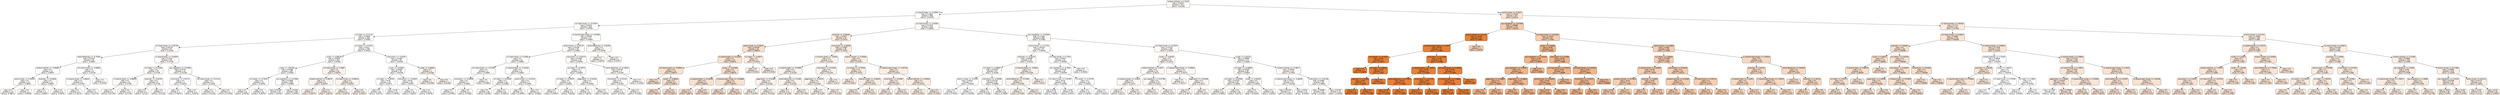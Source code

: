 digraph Tree {
node [shape=box, style="filled, rounded", color="black", fontname=helvetica] ;
edge [fontname=helvetica] ;
0 [label="context-switches <= 0.4139\nmae = 0.54307\nsamples = 1417\nvalue = -0.41248", fillcolor="#e5813908"] ;
1 [label="L1-dcache-loads <= -0.53992\nmae = 0.14851\nsamples = 990\nvalue = -0.53759", fillcolor="#e5813903"] ;
0 -> 1 [labeldistance=2.5, labelangle=45, headlabel="True"] ;
2 [label="LLC-load-misses <= -0.43297\nmae = 0.06423\nsamples = 645\nvalue = -0.55784", fillcolor="#e5813902"] ;
1 -> 2 ;
3 [label="LLC-loads <= -0.72141\nmae = 0.05936\nsamples = 593\nvalue = -0.55902", fillcolor="#e5813902"] ;
2 -> 3 ;
4 [label="LLC-load-misses <= -0.59759\nmae = 0.05219\nsamples = 67\nvalue = -0.41248", fillcolor="#e5813908"] ;
3 -> 4 ;
5 [label="cache-references <= -0.75304\nmae = 0.01233\nsamples = 28\nvalue = -0.48007", fillcolor="#e5813905"] ;
4 -> 5 ;
6 [label="context-switches <= -0.85086\nmae = 0.0\nsamples = 22\nvalue = -0.48007", fillcolor="#e5813905"] ;
5 -> 6 ;
7 [label="cache-misses <= -0.59263\nmae = 0.0\nsamples = 11\nvalue = -0.48007", fillcolor="#e5813905"] ;
6 -> 7 ;
8 [label="mae = 0.0\nsamples = 10\nvalue = -0.48007", fillcolor="#e5813905"] ;
7 -> 8 ;
9 [label="mae = 0.0\nsamples = 1\nvalue = -0.48008", fillcolor="#e5813905"] ;
7 -> 9 ;
10 [label="branches <= -0.91856\nmae = 0.0\nsamples = 11\nvalue = -0.48007", fillcolor="#e5813905"] ;
6 -> 10 ;
11 [label="mae = 0.0\nsamples = 2\nvalue = -0.48007", fillcolor="#e5813905"] ;
10 -> 11 ;
12 [label="mae = 0.0\nsamples = 9\nvalue = -0.48007", fillcolor="#e5813905"] ;
10 -> 12 ;
13 [label="LLC-store-misses <= -0.50863\nmae = 0.0\nsamples = 6\nvalue = -0.53759", fillcolor="#e5813903"] ;
5 -> 13 ;
14 [label="L1-dcache-stores <= -0.86616\nmae = 0.0\nsamples = 5\nvalue = -0.53759", fillcolor="#e5813903"] ;
13 -> 14 ;
15 [label="mae = 0.0\nsamples = 3\nvalue = -0.53759", fillcolor="#e5813903"] ;
14 -> 15 ;
16 [label="mae = 0.0\nsamples = 2\nvalue = -0.53759", fillcolor="#e5813903"] ;
14 -> 16 ;
17 [label="mae = 0.0\nsamples = 1\nvalue = -0.53759", fillcolor="#e5813903"] ;
13 -> 17 ;
18 [label="L1-dcache-loads <= -0.85004\nmae = 0.0224\nsamples = 39\nvalue = -0.37748", fillcolor="#e5813909"] ;
4 -> 18 ;
19 [label="LLC-loads <= -0.72265\nmae = 0.0\nsamples = 25\nvalue = -0.37748", fillcolor="#e5813909"] ;
18 -> 19 ;
20 [label="L1-dcache-stores <= -0.86626\nmae = 0.0\nsamples = 16\nvalue = -0.37748", fillcolor="#e5813909"] ;
19 -> 20 ;
21 [label="mae = 0.0\nsamples = 4\nvalue = -0.37748", fillcolor="#e5813909"] ;
20 -> 21 ;
22 [label="mae = 0.0\nsamples = 12\nvalue = -0.37748", fillcolor="#e5813909"] ;
20 -> 22 ;
23 [label="branches <= -0.92153\nmae = 0.0\nsamples = 9\nvalue = -0.37748", fillcolor="#e5813909"] ;
19 -> 23 ;
24 [label="mae = 0.0\nsamples = 2\nvalue = -0.37747", fillcolor="#e5813909"] ;
23 -> 24 ;
25 [label="mae = 0.0\nsamples = 7\nvalue = -0.37748", fillcolor="#e5813909"] ;
23 -> 25 ;
26 [label="cpu-migrations <= -0.57805\nmae = 0.02741\nsamples = 14\nvalue = -0.41248", fillcolor="#e5813908"] ;
18 -> 26 ;
27 [label="minor-faults <= -0.52711\nmae = 0.0\nsamples = 2\nvalue = -0.60432", fillcolor="#e5813900"] ;
26 -> 27 ;
28 [label="mae = 0.0\nsamples = 1\nvalue = -0.60432", fillcolor="#e5813900"] ;
27 -> 28 ;
29 [label="mae = 0.0\nsamples = 1\nvalue = -0.60432", fillcolor="#e5813900"] ;
27 -> 29 ;
30 [label="LLC-store-misses <= -0.51124\nmae = 0.0\nsamples = 12\nvalue = -0.41248", fillcolor="#e5813908"] ;
26 -> 30 ;
31 [label="mae = 0.0\nsamples = 9\nvalue = -0.41248", fillcolor="#e5813908"] ;
30 -> 31 ;
32 [label="mae = 0.0\nsamples = 3\nvalue = -0.41248", fillcolor="#e5813908"] ;
30 -> 32 ;
33 [label="LLC-stores <= -0.37071\nmae = 0.0511\nsamples = 526\nvalue = -0.56103", fillcolor="#e5813902"] ;
3 -> 33 ;
34 [label="cycles <= -0.68136\nmae = 0.05026\nsamples = 431\nvalue = -0.55902", fillcolor="#e5813902"] ;
33 -> 34 ;
35 [label="cycles <= -0.87202\nmae = 0.02086\nsamples = 405\nvalue = -0.55902", fillcolor="#e5813902"] ;
34 -> 35 ;
36 [label="LLC-stores <= -0.75031\nmae = 0.0\nsamples = 21\nvalue = -0.48764", fillcolor="#e5813905"] ;
35 -> 36 ;
37 [label="mae = 0.0\nsamples = 9\nvalue = -0.48764", fillcolor="#e5813905"] ;
36 -> 37 ;
38 [label="mae = 0.0\nsamples = 12\nvalue = -0.48764", fillcolor="#e5813905"] ;
36 -> 38 ;
39 [label="cpu-migrations <= -0.57608\nmae = 0.01806\nsamples = 384\nvalue = -0.55989", fillcolor="#e5813902"] ;
35 -> 39 ;
40 [label="mae = 0.02109\nsamples = 44\nvalue = -0.60432", fillcolor="#e5813900"] ;
39 -> 40 ;
41 [label="mae = 0.01345\nsamples = 340\nvalue = -0.55902", fillcolor="#e5813902"] ;
39 -> 41 ;
42 [label="LLC-load-misses <= -0.4807\nmae = 0.0\nsamples = 26\nvalue = -0.05079", fillcolor="#e5813917"] ;
34 -> 42 ;
43 [label="context-switches <= -0.58472\nmae = 0.0\nsamples = 6\nvalue = -0.05079", fillcolor="#e5813917"] ;
42 -> 43 ;
44 [label="mae = 0.0\nsamples = 1\nvalue = -0.05078", fillcolor="#e5813917"] ;
43 -> 44 ;
45 [label="mae = 0.0\nsamples = 5\nvalue = -0.05079", fillcolor="#e5813917"] ;
43 -> 45 ;
46 [label="LLC-load-misses <= -0.48019\nmae = 0.0\nsamples = 20\nvalue = -0.05078", fillcolor="#e5813917"] ;
42 -> 46 ;
47 [label="mae = 0.0\nsamples = 6\nvalue = -0.05078", fillcolor="#e5813917"] ;
46 -> 47 ;
48 [label="mae = 0.0\nsamples = 14\nvalue = -0.05079", fillcolor="#e5813917"] ;
46 -> 48 ;
49 [label="instructions <= -0.53267\nmae = 0.01282\nsamples = 95\nvalue = -0.60436", fillcolor="#e5813900"] ;
33 -> 49 ;
50 [label="cycles <= -0.55487\nmae = 0.00035\nsamples = 93\nvalue = -0.60436", fillcolor="#e5813900"] ;
49 -> 50 ;
51 [label="LLC-loads <= -0.49353\nmae = 3e-05\nsamples = 45\nvalue = -0.60372", fillcolor="#e5813900"] ;
50 -> 51 ;
52 [label="mae = 0.0\nsamples = 24\nvalue = -0.60372", fillcolor="#e5813900"] ;
51 -> 52 ;
53 [label="mae = 1e-05\nsamples = 21\nvalue = -0.60364", fillcolor="#e5813900"] ;
51 -> 53 ;
54 [label="instructions <= -0.54903\nmae = 4e-05\nsamples = 48\nvalue = -0.60437", fillcolor="#e5813900"] ;
50 -> 54 ;
55 [label="mae = 0.0\nsamples = 26\nvalue = -0.60436", fillcolor="#e5813900"] ;
54 -> 55 ;
56 [label="mae = 0.0\nsamples = 22\nvalue = -0.60445", fillcolor="#e5813900"] ;
54 -> 56 ;
57 [label="cycles <= -0.56001\nmae = 0.0\nsamples = 2\nvalue = -0.01169", fillcolor="#e5813919"] ;
49 -> 57 ;
58 [label="mae = 0.0\nsamples = 1\nvalue = -0.01169", fillcolor="#e5813919"] ;
57 -> 58 ;
59 [label="mae = 0.0\nsamples = 1\nvalue = -0.01169", fillcolor="#e5813919"] ;
57 -> 59 ;
60 [label="L1-dcache-load-misses <= -0.51064\nmae = 0.01944\nsamples = 52\nvalue = -0.43903", fillcolor="#e5813907"] ;
2 -> 60 ;
61 [label="cache-misses <= -0.42115\nmae = 0.01336\nsamples = 50\nvalue = -0.43903", fillcolor="#e5813907"] ;
60 -> 61 ;
62 [label="LLC-load-misses <= -0.4258\nmae = 0.0\nsamples = 24\nvalue = -0.43902", fillcolor="#e5813907"] ;
61 -> 62 ;
63 [label="LLC-store-misses <= -0.41382\nmae = 0.0\nsamples = 3\nvalue = -0.43902", fillcolor="#e5813907"] ;
62 -> 63 ;
64 [label="instructions <= -0.54548\nmae = 0.0\nsamples = 2\nvalue = -0.43902", fillcolor="#e5813907"] ;
63 -> 64 ;
65 [label="mae = 0.0\nsamples = 1\nvalue = -0.43902", fillcolor="#e5813907"] ;
64 -> 65 ;
66 [label="mae = 0.0\nsamples = 1\nvalue = -0.43902", fillcolor="#e5813907"] ;
64 -> 66 ;
67 [label="mae = 0.0\nsamples = 1\nvalue = -0.43902", fillcolor="#e5813907"] ;
63 -> 67 ;
68 [label="L1-dcache-loads <= -0.54158\nmae = 0.0\nsamples = 21\nvalue = -0.43903", fillcolor="#e5813907"] ;
62 -> 68 ;
69 [label="LLC-loads <= -0.51049\nmae = 0.0\nsamples = 18\nvalue = -0.43903", fillcolor="#e5813907"] ;
68 -> 69 ;
70 [label="mae = 0.0\nsamples = 10\nvalue = -0.43902", fillcolor="#e5813907"] ;
69 -> 70 ;
71 [label="mae = 0.0\nsamples = 8\nvalue = -0.43903", fillcolor="#e5813907"] ;
69 -> 71 ;
72 [label="cache-misses <= -0.42415\nmae = 0.0\nsamples = 3\nvalue = -0.43902", fillcolor="#e5813907"] ;
68 -> 72 ;
73 [label="mae = 0.0\nsamples = 1\nvalue = -0.43902", fillcolor="#e5813907"] ;
72 -> 73 ;
74 [label="mae = 0.0\nsamples = 2\nvalue = -0.43902", fillcolor="#e5813907"] ;
72 -> 74 ;
75 [label="instructions <= -0.54172\nmae = 0.01092\nsamples = 26\nvalue = -0.46303", fillcolor="#e5813906"] ;
61 -> 75 ;
76 [label="LLC-loads <= -0.44974\nmae = 0.0\nsamples = 21\nvalue = -0.46303", fillcolor="#e5813906"] ;
75 -> 76 ;
77 [label="LLC-loads <= -0.45925\nmae = 0.0\nsamples = 14\nvalue = -0.46303", fillcolor="#e5813906"] ;
76 -> 77 ;
78 [label="mae = 0.0\nsamples = 5\nvalue = -0.46303", fillcolor="#e5813906"] ;
77 -> 78 ;
79 [label="mae = 0.0\nsamples = 9\nvalue = -0.46303", fillcolor="#e5813906"] ;
77 -> 79 ;
80 [label="page-faults <= -0.54106\nmae = 0.0\nsamples = 7\nvalue = -0.46303", fillcolor="#e5813906"] ;
76 -> 80 ;
81 [label="mae = 0.0\nsamples = 4\nvalue = -0.46303", fillcolor="#e5813906"] ;
80 -> 81 ;
82 [label="mae = 0.0\nsamples = 3\nvalue = -0.46303", fillcolor="#e5813906"] ;
80 -> 82 ;
83 [label="cache-references <= -0.24625\nmae = 0.00756\nsamples = 5\nvalue = -0.41382", fillcolor="#e5813908"] ;
75 -> 83 ;
84 [label="minor-faults <= -0.52234\nmae = 0.0\nsamples = 4\nvalue = -0.41382", fillcolor="#e5813908"] ;
83 -> 84 ;
85 [label="mae = 0.0\nsamples = 3\nvalue = -0.41382", fillcolor="#e5813908"] ;
84 -> 85 ;
86 [label="mae = 0.0\nsamples = 1\nvalue = -0.41383", fillcolor="#e5813908"] ;
84 -> 86 ;
87 [label="mae = 0.0\nsamples = 1\nvalue = -0.37602", fillcolor="#e5813909"] ;
83 -> 87 ;
88 [label="cache-references <= -0.36795\nmae = 0.0\nsamples = 2\nvalue = -0.26756", fillcolor="#e581390e"] ;
60 -> 88 ;
89 [label="mae = 0.0\nsamples = 1\nvalue = -0.26756", fillcolor="#e581390e"] ;
88 -> 89 ;
90 [label="mae = 0.0\nsamples = 1\nvalue = -0.26757", fillcolor="#e581390e"] ;
88 -> 90 ;
91 [label="LLC-load-misses <= -0.45561\nmae = 0.22276\nsamples = 345\nvalue = -0.36005", fillcolor="#e581390a"] ;
1 -> 91 ;
92 [label="branches <= -0.49445\nmae = 0.29471\nsamples = 59\nvalue = 0.25314", fillcolor="#e5813924"] ;
91 -> 92 ;
93 [label="cache-misses <= -0.48217\nmae = 0.05336\nsamples = 23\nvalue = 0.86674", fillcolor="#e581393d"] ;
92 -> 93 ;
94 [label="L1-dcache-loads <= -0.22642\nmae = 0.0\nsamples = 21\nvalue = 0.86674", fillcolor="#e581393d"] ;
93 -> 94 ;
95 [label="LLC-store-misses <= -0.49603\nmae = 0.0\nsamples = 10\nvalue = 0.86673", fillcolor="#e581393d"] ;
94 -> 95 ;
96 [label="mae = 0.0\nsamples = 1\nvalue = 0.86674", fillcolor="#e581393d"] ;
95 -> 96 ;
97 [label="cycles <= -0.48033\nmae = 0.0\nsamples = 9\nvalue = 0.86673", fillcolor="#e581393d"] ;
95 -> 97 ;
98 [label="mae = 0.0\nsamples = 1\nvalue = 0.86674", fillcolor="#e581393d"] ;
97 -> 98 ;
99 [label="mae = 0.0\nsamples = 8\nvalue = 0.86673", fillcolor="#e581393d"] ;
97 -> 99 ;
100 [label="cycles <= -0.47949\nmae = 0.0\nsamples = 11\nvalue = 0.86674", fillcolor="#e581393d"] ;
94 -> 100 ;
101 [label="L1-dcache-loads <= -0.22639\nmae = 0.0\nsamples = 5\nvalue = 0.86674", fillcolor="#e581393d"] ;
100 -> 101 ;
102 [label="mae = 0.0\nsamples = 2\nvalue = 0.86674", fillcolor="#e581393d"] ;
101 -> 102 ;
103 [label="mae = 0.0\nsamples = 3\nvalue = 0.86673", fillcolor="#e581393d"] ;
101 -> 103 ;
104 [label="L1-dcache-load-misses <= -0.40668\nmae = 0.0\nsamples = 6\nvalue = 0.86674", fillcolor="#e581393d"] ;
100 -> 104 ;
105 [label="mae = 0.0\nsamples = 3\nvalue = 0.86674", fillcolor="#e581393d"] ;
104 -> 105 ;
106 [label="mae = 0.0\nsamples = 3\nvalue = 0.86674", fillcolor="#e581393d"] ;
104 -> 106 ;
107 [label="LLC-loads <= -0.55871\nmae = 0.0\nsamples = 2\nvalue = 0.25314", fillcolor="#e5813924"] ;
93 -> 107 ;
108 [label="mae = 0.0\nsamples = 1\nvalue = 0.25314", fillcolor="#e5813924"] ;
107 -> 108 ;
109 [label="mae = 0.0\nsamples = 1\nvalue = 0.25314", fillcolor="#e5813924"] ;
107 -> 109 ;
110 [label="instructions <= -0.38592\nmae = 0.12506\nsamples = 36\nvalue = 0.25314", fillcolor="#e5813924"] ;
92 -> 110 ;
111 [label="L1-dcache-stores <= -0.5625\nmae = 0.0\nsamples = 17\nvalue = -0.01169", fillcolor="#e5813919"] ;
110 -> 111 ;
112 [label="L1-dcache-loads <= -0.53986\nmae = 0.0\nsamples = 14\nvalue = -0.01169", fillcolor="#e5813919"] ;
111 -> 112 ;
113 [label="page-faults <= -0.41485\nmae = 0.0\nsamples = 2\nvalue = -0.01169", fillcolor="#e5813919"] ;
112 -> 113 ;
114 [label="mae = 0.0\nsamples = 1\nvalue = -0.01169", fillcolor="#e5813919"] ;
113 -> 114 ;
115 [label="mae = 0.0\nsamples = 1\nvalue = -0.01169", fillcolor="#e5813919"] ;
113 -> 115 ;
116 [label="cache-references <= -0.4186\nmae = 0.0\nsamples = 12\nvalue = -0.01169", fillcolor="#e5813919"] ;
112 -> 116 ;
117 [label="mae = 0.0\nsamples = 11\nvalue = -0.01169", fillcolor="#e5813919"] ;
116 -> 117 ;
118 [label="mae = 0.0\nsamples = 1\nvalue = -0.01169", fillcolor="#e5813919"] ;
116 -> 118 ;
119 [label="instructions <= -0.53205\nmae = 0.0\nsamples = 3\nvalue = -0.01169", fillcolor="#e5813919"] ;
111 -> 119 ;
120 [label="page-faults <= -0.42474\nmae = 0.0\nsamples = 2\nvalue = -0.01169", fillcolor="#e5813919"] ;
119 -> 120 ;
121 [label="mae = 0.0\nsamples = 1\nvalue = -0.01169", fillcolor="#e5813919"] ;
120 -> 121 ;
122 [label="mae = 0.0\nsamples = 1\nvalue = -0.01169", fillcolor="#e5813919"] ;
120 -> 122 ;
123 [label="mae = 0.0\nsamples = 1\nvalue = -0.0117", fillcolor="#e5813919"] ;
119 -> 123 ;
124 [label="branch-misses <= -0.55841\nmae = 0.0\nsamples = 19\nvalue = 0.25314", fillcolor="#e5813924"] ;
110 -> 124 ;
125 [label="LLC-stores <= -0.79236\nmae = 0.0\nsamples = 10\nvalue = 0.25314", fillcolor="#e5813924"] ;
124 -> 125 ;
126 [label="mae = 0.0\nsamples = 2\nvalue = 0.25314", fillcolor="#e5813924"] ;
125 -> 126 ;
127 [label="branch-misses <= -0.56025\nmae = 0.0\nsamples = 8\nvalue = 0.25314", fillcolor="#e5813924"] ;
125 -> 127 ;
128 [label="mae = 0.0\nsamples = 2\nvalue = 0.25314", fillcolor="#e5813924"] ;
127 -> 128 ;
129 [label="mae = 0.0\nsamples = 6\nvalue = 0.25314", fillcolor="#e5813924"] ;
127 -> 129 ;
130 [label="L1-dcache-load-misses <= -0.40718\nmae = 0.0\nsamples = 9\nvalue = 0.25314", fillcolor="#e5813924"] ;
124 -> 130 ;
131 [label="minor-faults <= -0.53967\nmae = 0.0\nsamples = 6\nvalue = 0.25314", fillcolor="#e5813924"] ;
130 -> 131 ;
132 [label="mae = 0.0\nsamples = 1\nvalue = 0.25314", fillcolor="#e5813924"] ;
131 -> 132 ;
133 [label="mae = 0.0\nsamples = 5\nvalue = 0.25314", fillcolor="#e5813924"] ;
131 -> 133 ;
134 [label="context-switches <= -0.49918\nmae = 0.0\nsamples = 3\nvalue = 0.25314", fillcolor="#e5813924"] ;
130 -> 134 ;
135 [label="mae = 0.0\nsamples = 1\nvalue = 0.25314", fillcolor="#e5813924"] ;
134 -> 135 ;
136 [label="mae = 0.0\nsamples = 2\nvalue = 0.25314", fillcolor="#e5813924"] ;
134 -> 136 ;
137 [label="cpu-migrations <= -0.49303\nmae = 0.11245\nsamples = 286\nvalue = -0.37602", fillcolor="#e5813909"] ;
91 -> 137 ;
138 [label="cache-misses <= -0.11754\nmae = 0.06576\nsamples = 87\nvalue = -0.60038", fillcolor="#e5813900"] ;
137 -> 138 ;
139 [label="branches <= -0.26123\nmae = 0.09256\nsamples = 26\nvalue = -0.40144", fillcolor="#e5813908"] ;
138 -> 139 ;
140 [label="LLC-loads <= -0.38867\nmae = 0.05218\nsamples = 23\nvalue = -0.41382", fillcolor="#e5813908"] ;
139 -> 140 ;
141 [label="branch-misses <= -0.1528\nmae = 0.00017\nsamples = 5\nvalue = -0.60446", fillcolor="#e5813900"] ;
140 -> 141 ;
142 [label="mae = 0.0\nsamples = 4\nvalue = -0.60446", fillcolor="#e5813900"] ;
141 -> 142 ;
143 [label="mae = 0.0\nsamples = 1\nvalue = -0.60364", fillcolor="#e5813900"] ;
141 -> 143 ;
144 [label="instructions <= -0.38389\nmae = 0.01101\nsamples = 18\nvalue = -0.38906", fillcolor="#e5813909"] ;
140 -> 144 ;
145 [label="mae = 0.0\nsamples = 8\nvalue = -0.41382", fillcolor="#e5813908"] ;
144 -> 145 ;
146 [label="mae = 0.0\nsamples = 10\nvalue = -0.38906", fillcolor="#e5813909"] ;
144 -> 146 ;
147 [label="L1-dcache-stores <= -0.5626\nmae = 0.0\nsamples = 3\nvalue = -0.01169", fillcolor="#e5813919"] ;
139 -> 147 ;
148 [label="cache-references <= -0.41565\nmae = 0.0\nsamples = 2\nvalue = -0.01169", fillcolor="#e5813919"] ;
147 -> 148 ;
149 [label="mae = 0.0\nsamples = 1\nvalue = -0.01169", fillcolor="#e5813919"] ;
148 -> 149 ;
150 [label="mae = 0.0\nsamples = 1\nvalue = -0.01169", fillcolor="#e5813919"] ;
148 -> 150 ;
151 [label="mae = 0.0\nsamples = 1\nvalue = -0.0117", fillcolor="#e5813919"] ;
147 -> 151 ;
152 [label="LLC-load-misses <= 0.2354\nmae = 0.0054\nsamples = 61\nvalue = -0.60048", fillcolor="#e5813900"] ;
138 -> 152 ;
153 [label="cpu-migrations <= -0.5563\nmae = 0.00138\nsamples = 60\nvalue = -0.60048", fillcolor="#e5813900"] ;
152 -> 153 ;
154 [label="LLC-store-misses <= -0.01587\nmae = 5e-05\nsamples = 40\nvalue = -0.60038", fillcolor="#e5813900"] ;
153 -> 154 ;
155 [label="mae = 5e-05\nsamples = 10\nvalue = -0.60052", fillcolor="#e5813900"] ;
154 -> 155 ;
156 [label="mae = 2e-05\nsamples = 30\nvalue = -0.60037", fillcolor="#e5813900"] ;
154 -> 156 ;
157 [label="LLC-stores <= -0.16756\nmae = 0.0\nsamples = 20\nvalue = -0.60445", fillcolor="#e5813900"] ;
153 -> 157 ;
158 [label="mae = 0.0\nsamples = 15\nvalue = -0.60445", fillcolor="#e5813900"] ;
157 -> 158 ;
159 [label="mae = 0.0\nsamples = 5\nvalue = -0.60445", fillcolor="#e5813900"] ;
157 -> 159 ;
160 [label="mae = 0.0\nsamples = 1\nvalue = -0.35426", fillcolor="#e581390a"] ;
152 -> 160 ;
161 [label="LLC-load-misses <= -0.43107\nmae = 0.07379\nsamples = 199\nvalue = -0.35426", fillcolor="#e581390a"] ;
137 -> 161 ;
162 [label="cycles <= -0.45262\nmae = 0.0\nsamples = 22\nvalue = -0.16172", fillcolor="#e5813912"] ;
161 -> 162 ;
163 [label="context-switches <= -0.4537\nmae = 0.0\nsamples = 19\nvalue = -0.16172", fillcolor="#e5813912"] ;
162 -> 163 ;
164 [label="L1-dcache-stores <= -0.1824\nmae = 0.0\nsamples = 4\nvalue = -0.16171", fillcolor="#e5813912"] ;
163 -> 164 ;
165 [label="mae = 0.0\nsamples = 1\nvalue = -0.16172", fillcolor="#e5813912"] ;
164 -> 165 ;
166 [label="mae = 0.0\nsamples = 3\nvalue = -0.16171", fillcolor="#e5813912"] ;
164 -> 166 ;
167 [label="cpu-migrations <= -0.07782\nmae = 0.0\nsamples = 15\nvalue = -0.16172", fillcolor="#e5813912"] ;
163 -> 167 ;
168 [label="mae = 0.0\nsamples = 4\nvalue = -0.16172", fillcolor="#e5813912"] ;
167 -> 168 ;
169 [label="mae = 0.0\nsamples = 11\nvalue = -0.16172", fillcolor="#e5813912"] ;
167 -> 169 ;
170 [label="L1-dcache-load-misses <= -0.40854\nmae = 0.0\nsamples = 3\nvalue = -0.16171", fillcolor="#e5813912"] ;
162 -> 170 ;
171 [label="mae = 0.0\nsamples = 1\nvalue = -0.16171", fillcolor="#e5813912"] ;
170 -> 171 ;
172 [label="page-faults <= -0.51508\nmae = 0.0\nsamples = 2\nvalue = -0.16171", fillcolor="#e5813912"] ;
170 -> 172 ;
173 [label="mae = 0.0\nsamples = 1\nvalue = -0.16171", fillcolor="#e5813912"] ;
172 -> 173 ;
174 [label="mae = 0.0\nsamples = 1\nvalue = -0.16171", fillcolor="#e5813912"] ;
172 -> 174 ;
175 [label="cycles <= -0.43131\nmae = 0.05894\nsamples = 177\nvalue = -0.36005", fillcolor="#e581390a"] ;
161 -> 175 ;
176 [label="LLC-loads <= -0.30863\nmae = 0.02535\nsamples = 65\nvalue = -0.29602", fillcolor="#e581390d"] ;
175 -> 176 ;
177 [label="LLC-loads <= -0.42558\nmae = 0.01324\nsamples = 43\nvalue = -0.29602", fillcolor="#e581390d"] ;
176 -> 177 ;
178 [label="mae = 0.0\nsamples = 23\nvalue = -0.29602", fillcolor="#e581390d"] ;
177 -> 178 ;
179 [label="mae = 0.0\nsamples = 20\nvalue = -0.26757", fillcolor="#e581390e"] ;
177 -> 179 ;
180 [label="cycles <= -0.45574\nmae = 0.0\nsamples = 22\nvalue = -0.34504", fillcolor="#e581390b"] ;
176 -> 180 ;
181 [label="mae = 0.0\nsamples = 3\nvalue = -0.34504", fillcolor="#e581390b"] ;
180 -> 181 ;
182 [label="mae = 0.0\nsamples = 19\nvalue = -0.34504", fillcolor="#e581390b"] ;
180 -> 182 ;
183 [label="context-switches <= -0.38277\nmae = 0.05824\nsamples = 112\nvalue = -0.37602", fillcolor="#e5813909"] ;
175 -> 183 ;
184 [label="L1-dcache-load-misses <= -0.46048\nmae = 0.0671\nsamples = 20\nvalue = -0.60446", fillcolor="#e5813900"] ;
183 -> 184 ;
185 [label="mae = 0.02132\nsamples = 5\nvalue = -0.37602", fillcolor="#e5813909"] ;
184 -> 185 ;
186 [label="mae = 0.0163\nsamples = 15\nvalue = -0.60446", fillcolor="#e5813900"] ;
184 -> 186 ;
187 [label="instructions <= -0.52148\nmae = 0.03481\nsamples = 92\nvalue = -0.36804", fillcolor="#e581390a"] ;
183 -> 187 ;
188 [label="mae = 0.05668\nsamples = 16\nvalue = -0.41383", fillcolor="#e5813908"] ;
187 -> 188 ;
189 [label="mae = 0.02229\nsamples = 76\nvalue = -0.36006", fillcolor="#e581390a"] ;
187 -> 189 ;
190 [label="cache-misses <= 0.23677\nmae = 0.75276\nsamples = 427\nvalue = 0.64221", fillcolor="#e5813934"] ;
0 -> 190 [labeldistance=2.5, labelangle=-45, headlabel="False"] ;
191 [label="cpu-migrations <= -0.57459\nmae = 1.06806\nsamples = 110\nvalue = 1.83119", fillcolor="#e5813965"] ;
190 -> 191 ;
192 [label="branch-misses <= 1.11243\nmae = 0.16128\nsamples = 23\nvalue = 5.53883", fillcolor="#e58139ff"] ;
191 -> 192 ;
193 [label="L1-dcache-load-misses <= 1.5343\nmae = 8e-05\nsamples = 22\nvalue = 5.53884", fillcolor="#e58139ff"] ;
192 -> 193 ;
194 [label="minor-faults <= -0.14212\nmae = 3e-05\nsamples = 4\nvalue = 5.53871", fillcolor="#e58139ff"] ;
193 -> 194 ;
195 [label="mae = 0.0\nsamples = 1\nvalue = 5.53876", fillcolor="#e58139ff"] ;
194 -> 195 ;
196 [label="LLC-loads <= 0.48913\nmae = 1e-05\nsamples = 3\nvalue = 5.5387", fillcolor="#e58139ff"] ;
194 -> 196 ;
197 [label="branches <= 1.07226\nmae = 1e-05\nsamples = 2\nvalue = 5.53869", fillcolor="#e58139ff"] ;
196 -> 197 ;
198 [label="mae = 0.0\nsamples = 1\nvalue = 5.5387", fillcolor="#e58139ff"] ;
197 -> 198 ;
199 [label="mae = 0.0\nsamples = 1\nvalue = 5.53868", fillcolor="#e58139ff"] ;
197 -> 199 ;
200 [label="mae = 0.0\nsamples = 1\nvalue = 5.53872", fillcolor="#e58139ff"] ;
196 -> 200 ;
201 [label="instructions <= 2.11396\nmae = 7e-05\nsamples = 18\nvalue = 5.53888", fillcolor="#e58139ff"] ;
193 -> 201 ;
202 [label="L1-dcache-stores <= 2.24615\nmae = 5e-05\nsamples = 9\nvalue = 5.53892", fillcolor="#e58139ff"] ;
201 -> 202 ;
203 [label="cache-references <= 0.57061\nmae = 4e-05\nsamples = 6\nvalue = 5.53889", fillcolor="#e58139ff"] ;
202 -> 203 ;
204 [label="mae = 2e-05\nsamples = 5\nvalue = 5.53888", fillcolor="#e58139ff"] ;
203 -> 204 ;
205 [label="mae = 0.0\nsamples = 1\nvalue = 5.53898", fillcolor="#e58139ff"] ;
203 -> 205 ;
206 [label="minor-faults <= -0.21703\nmae = 1e-05\nsamples = 3\nvalue = 5.53899", fillcolor="#e58139ff"] ;
202 -> 206 ;
207 [label="mae = 0.0\nsamples = 1\nvalue = 5.53896", fillcolor="#e58139ff"] ;
206 -> 207 ;
208 [label="mae = 0.0\nsamples = 2\nvalue = 5.53899", fillcolor="#e58139ff"] ;
206 -> 208 ;
209 [label="LLC-store-misses <= -0.29591\nmae = 5e-05\nsamples = 9\nvalue = 5.53882", fillcolor="#e58139ff"] ;
201 -> 209 ;
210 [label="L1-dcache-loads <= 2.14808\nmae = 4e-05\nsamples = 8\nvalue = 5.53882", fillcolor="#e58139ff"] ;
209 -> 210 ;
211 [label="mae = 7e-05\nsamples = 3\nvalue = 5.5389", fillcolor="#e58139ff"] ;
210 -> 211 ;
212 [label="mae = 1e-05\nsamples = 5\nvalue = 5.53882", fillcolor="#e58139ff"] ;
210 -> 212 ;
213 [label="mae = 0.0\nsamples = 1\nvalue = 5.5387", fillcolor="#e58139ff"] ;
209 -> 213 ;
214 [label="mae = 0.0\nsamples = 1\nvalue = 1.83119", fillcolor="#e5813965"] ;
192 -> 214 ;
215 [label="LLC-load-misses <= -0.00242\nmae = 0.41025\nsamples = 87\nvalue = 1.75585", fillcolor="#e5813962"] ;
191 -> 215 ;
216 [label="cycles <= 1.05693\nmae = 2e-05\nsamples = 19\nvalue = 2.98691", fillcolor="#e5813995"] ;
215 -> 216 ;
217 [label="cpu-migrations <= -0.54444\nmae = 1e-05\nsamples = 6\nvalue = 2.98694", fillcolor="#e5813995"] ;
216 -> 217 ;
218 [label="cpu-migrations <= -0.56817\nmae = 0.0\nsamples = 5\nvalue = 2.98694", fillcolor="#e5813995"] ;
217 -> 218 ;
219 [label="page-faults <= -0.19808\nmae = 0.0\nsamples = 2\nvalue = 2.98693", fillcolor="#e5813995"] ;
218 -> 219 ;
220 [label="mae = 0.0\nsamples = 1\nvalue = 2.98693", fillcolor="#e5813995"] ;
219 -> 220 ;
221 [label="mae = 0.0\nsamples = 1\nvalue = 2.98694", fillcolor="#e5813995"] ;
219 -> 221 ;
222 [label="page-faults <= -0.18863\nmae = 0.0\nsamples = 3\nvalue = 2.98694", fillcolor="#e5813995"] ;
218 -> 222 ;
223 [label="mae = 0.0\nsamples = 1\nvalue = 2.98694", fillcolor="#e5813995"] ;
222 -> 223 ;
224 [label="mae = 0.0\nsamples = 2\nvalue = 2.98694", fillcolor="#e5813995"] ;
222 -> 224 ;
225 [label="mae = 0.0\nsamples = 1\nvalue = 2.98691", fillcolor="#e5813995"] ;
217 -> 225 ;
226 [label="instructions <= 2.11508\nmae = 2e-05\nsamples = 13\nvalue = 2.9869", fillcolor="#e5813995"] ;
216 -> 226 ;
227 [label="LLC-load-misses <= -0.01915\nmae = 1e-05\nsamples = 6\nvalue = 2.98688", fillcolor="#e5813995"] ;
226 -> 227 ;
228 [label="cache-misses <= -0.06581\nmae = 1e-05\nsamples = 5\nvalue = 2.98688", fillcolor="#e5813995"] ;
227 -> 228 ;
229 [label="mae = 1e-05\nsamples = 4\nvalue = 2.98688", fillcolor="#e5813995"] ;
228 -> 229 ;
230 [label="mae = 0.0\nsamples = 1\nvalue = 2.98689", fillcolor="#e5813995"] ;
228 -> 230 ;
231 [label="mae = 0.0\nsamples = 1\nvalue = 2.98691", fillcolor="#e5813995"] ;
227 -> 231 ;
232 [label="LLC-load-misses <= -0.02375\nmae = 1e-05\nsamples = 7\nvalue = 2.98691", fillcolor="#e5813995"] ;
226 -> 232 ;
233 [label="minor-faults <= -0.19271\nmae = 0.0\nsamples = 6\nvalue = 2.98691", fillcolor="#e5813995"] ;
232 -> 233 ;
234 [label="mae = 0.0\nsamples = 1\nvalue = 2.9869", fillcolor="#e5813995"] ;
233 -> 234 ;
235 [label="mae = 0.0\nsamples = 5\nvalue = 2.98692", fillcolor="#e5813995"] ;
233 -> 235 ;
236 [label="mae = 0.0\nsamples = 1\nvalue = 2.98688", fillcolor="#e5813995"] ;
232 -> 236 ;
237 [label="cache-misses <= 0.13804\nmae = 0.1809\nsamples = 68\nvalue = 1.75583", fillcolor="#e5813962"] ;
215 -> 237 ;
238 [label="LLC-stores <= 1.64663\nmae = 0.03768\nsamples = 46\nvalue = 1.79352", fillcolor="#e5813964"] ;
237 -> 238 ;
239 [label="L1-dcache-stores <= 0.82883\nmae = 1e-05\nsamples = 23\nvalue = 1.75583", fillcolor="#e5813962"] ;
238 -> 239 ;
240 [label="context-switches <= 0.55616\nmae = 1e-05\nsamples = 17\nvalue = 1.75583", fillcolor="#e5813962"] ;
239 -> 240 ;
241 [label="mae = 1e-05\nsamples = 13\nvalue = 1.75583", fillcolor="#e5813962"] ;
240 -> 241 ;
242 [label="mae = 0.0\nsamples = 4\nvalue = 1.75584", fillcolor="#e5813962"] ;
240 -> 242 ;
243 [label="branches <= 0.4859\nmae = 1e-05\nsamples = 6\nvalue = 1.75582", fillcolor="#e5813962"] ;
239 -> 243 ;
244 [label="mae = 0.0\nsamples = 3\nvalue = 1.75581", fillcolor="#e5813962"] ;
243 -> 244 ;
245 [label="mae = 1e-05\nsamples = 3\nvalue = 1.75582", fillcolor="#e5813962"] ;
243 -> 245 ;
246 [label="instructions <= 0.92419\nmae = 0.0\nsamples = 23\nvalue = 1.83119", fillcolor="#e5813965"] ;
238 -> 246 ;
247 [label="context-switches <= 0.53463\nmae = 0.0\nsamples = 9\nvalue = 1.83119", fillcolor="#e5813965"] ;
246 -> 247 ;
248 [label="mae = 0.0\nsamples = 7\nvalue = 1.83119", fillcolor="#e5813965"] ;
247 -> 248 ;
249 [label="mae = 0.0\nsamples = 2\nvalue = 1.83119", fillcolor="#e5813965"] ;
247 -> 249 ;
250 [label="LLC-load-misses <= 0.02131\nmae = 0.0\nsamples = 14\nvalue = 1.83119", fillcolor="#e5813965"] ;
246 -> 250 ;
251 [label="mae = 0.0\nsamples = 6\nvalue = 1.83119", fillcolor="#e5813965"] ;
250 -> 251 ;
252 [label="mae = 0.0\nsamples = 8\nvalue = 1.83119", fillcolor="#e5813965"] ;
250 -> 252 ;
253 [label="L1-dcache-load-misses <= 1.53524\nmae = 0.0\nsamples = 22\nvalue = 1.27547", fillcolor="#e581394e"] ;
237 -> 253 ;
254 [label="branches <= 1.10715\nmae = 0.0\nsamples = 13\nvalue = 1.27547", fillcolor="#e581394e"] ;
253 -> 254 ;
255 [label="L1-dcache-loads <= 2.14951\nmae = 0.0\nsamples = 10\nvalue = 1.27547", fillcolor="#e581394e"] ;
254 -> 255 ;
256 [label="mae = 0.0\nsamples = 2\nvalue = 1.27547", fillcolor="#e581394e"] ;
255 -> 256 ;
257 [label="mae = 0.0\nsamples = 8\nvalue = 1.27547", fillcolor="#e581394e"] ;
255 -> 257 ;
258 [label="L1-dcache-load-misses <= 1.53413\nmae = 0.0\nsamples = 3\nvalue = 1.27547", fillcolor="#e581394e"] ;
254 -> 258 ;
259 [label="mae = 0.0\nsamples = 1\nvalue = 1.27547", fillcolor="#e581394e"] ;
258 -> 259 ;
260 [label="mae = 0.0\nsamples = 2\nvalue = 1.27547", fillcolor="#e581394e"] ;
258 -> 260 ;
261 [label="cache-references <= 0.63345\nmae = 0.0\nsamples = 9\nvalue = 1.27547", fillcolor="#e581394e"] ;
253 -> 261 ;
262 [label="mae = 0.0\nsamples = 1\nvalue = 1.27547", fillcolor="#e581394e"] ;
261 -> 262 ;
263 [label="branches <= 1.10713\nmae = 0.0\nsamples = 8\nvalue = 1.27547", fillcolor="#e581394e"] ;
261 -> 263 ;
264 [label="mae = 0.0\nsamples = 4\nvalue = 1.27547", fillcolor="#e581394e"] ;
263 -> 264 ;
265 [label="mae = 0.0\nsamples = 4\nvalue = 1.27547", fillcolor="#e581394e"] ;
263 -> 265 ;
266 [label="L1-dcache-stores <= 0.84182\nmae = 0.2717\nsamples = 317\nvalue = 0.37558", fillcolor="#e5813929"] ;
190 -> 266 ;
267 [label="LLC-store-misses <= 0.49913\nmae = 0.26867\nsamples = 134\nvalue = 0.66289", fillcolor="#e5813935"] ;
266 -> 267 ;
268 [label="branches <= 2.09393\nmae = 0.0\nsamples = 20\nvalue = 0.88468", fillcolor="#e581393e"] ;
267 -> 268 ;
269 [label="cycles <= 0.93011\nmae = 0.0\nsamples = 13\nvalue = 0.88469", fillcolor="#e581393e"] ;
268 -> 269 ;
270 [label="L1-dcache-loads <= 0.88144\nmae = 0.0\nsamples = 12\nvalue = 0.88469", fillcolor="#e581393e"] ;
269 -> 270 ;
271 [label="LLC-loads <= 1.04712\nmae = 0.0\nsamples = 11\nvalue = 0.88469", fillcolor="#e581393e"] ;
270 -> 271 ;
272 [label="mae = 0.0\nsamples = 3\nvalue = 0.88469", fillcolor="#e581393e"] ;
271 -> 272 ;
273 [label="mae = 0.0\nsamples = 8\nvalue = 0.88469", fillcolor="#e581393e"] ;
271 -> 273 ;
274 [label="mae = 0.0\nsamples = 1\nvalue = 0.88468", fillcolor="#e581393e"] ;
270 -> 274 ;
275 [label="mae = 0.0\nsamples = 1\nvalue = 0.88468", fillcolor="#e581393e"] ;
269 -> 275 ;
276 [label="LLC-stores <= 2.02729\nmae = 0.0\nsamples = 7\nvalue = 0.88468", fillcolor="#e581393e"] ;
268 -> 276 ;
277 [label="instructions <= 0.93443\nmae = 0.0\nsamples = 5\nvalue = 0.88468", fillcolor="#e581393e"] ;
276 -> 277 ;
278 [label="page-faults <= 1.30946\nmae = 0.0\nsamples = 3\nvalue = 0.88468", fillcolor="#e581393e"] ;
277 -> 278 ;
279 [label="mae = 0.0\nsamples = 1\nvalue = 0.88468", fillcolor="#e581393e"] ;
278 -> 279 ;
280 [label="mae = 0.0\nsamples = 2\nvalue = 0.88468", fillcolor="#e581393e"] ;
278 -> 280 ;
281 [label="L1-dcache-loads <= 0.87803\nmae = 0.0\nsamples = 2\nvalue = 0.88468", fillcolor="#e581393e"] ;
277 -> 281 ;
282 [label="mae = 0.0\nsamples = 1\nvalue = 0.88468", fillcolor="#e581393e"] ;
281 -> 282 ;
283 [label="mae = 0.0\nsamples = 1\nvalue = 0.88468", fillcolor="#e581393e"] ;
281 -> 283 ;
284 [label="minor-faults <= 3.02828\nmae = 0.0\nsamples = 2\nvalue = 0.88468", fillcolor="#e581393e"] ;
276 -> 284 ;
285 [label="mae = 0.0\nsamples = 1\nvalue = 0.88468", fillcolor="#e581393e"] ;
284 -> 285 ;
286 [label="mae = 0.0\nsamples = 1\nvalue = 0.88469", fillcolor="#e581393e"] ;
284 -> 286 ;
287 [label="L1-dcache-stores <= 0.69427\nmae = 0.27326\nsamples = 114\nvalue = 0.64222", fillcolor="#e5813934"] ;
267 -> 287 ;
288 [label="context-switches <= 1.73162\nmae = 0.49826\nsamples = 10\nvalue = -0.60343", fillcolor="#e5813900"] ;
287 -> 288 ;
289 [label="branches <= 2.15318\nmae = 0.0\nsamples = 4\nvalue = 0.64222", fillcolor="#e5813934"] ;
288 -> 289 ;
290 [label="L1-dcache-load-misses <= 1.55864\nmae = 0.0\nsamples = 3\nvalue = 0.64222", fillcolor="#e5813934"] ;
289 -> 290 ;
291 [label="mae = 0.0\nsamples = 2\nvalue = 0.64223", fillcolor="#e5813934"] ;
290 -> 291 ;
292 [label="mae = 0.0\nsamples = 1\nvalue = 0.64222", fillcolor="#e5813934"] ;
290 -> 292 ;
293 [label="mae = 0.0\nsamples = 1\nvalue = 0.64221", fillcolor="#e5813934"] ;
289 -> 293 ;
294 [label="cycles <= 1.84227\nmae = 0.0\nsamples = 6\nvalue = -0.60344", fillcolor="#e5813900"] ;
288 -> 294 ;
295 [label="LLC-load-misses <= 2.57636\nmae = 0.0\nsamples = 3\nvalue = -0.60343", fillcolor="#e5813900"] ;
294 -> 295 ;
296 [label="mae = 0.0\nsamples = 1\nvalue = -0.60343", fillcolor="#e5813900"] ;
295 -> 296 ;
297 [label="mae = 0.0\nsamples = 2\nvalue = -0.60343", fillcolor="#e5813900"] ;
295 -> 297 ;
298 [label="LLC-loads <= 2.4809\nmae = 0.0\nsamples = 3\nvalue = -0.60344", fillcolor="#e5813900"] ;
294 -> 298 ;
299 [label="mae = 0.0\nsamples = 1\nvalue = -0.60344", fillcolor="#e5813900"] ;
298 -> 299 ;
300 [label="mae = 0.0\nsamples = 2\nvalue = -0.60344", fillcolor="#e5813900"] ;
298 -> 300 ;
301 [label="L1-dcache-stores <= 0.76804\nmae = 0.22767\nsamples = 104\nvalue = 0.64222", fillcolor="#e5813934"] ;
287 -> 301 ;
302 [label="LLC-store-misses <= 4.43871\nmae = 0.2545\nsamples = 84\nvalue = 0.64221", fillcolor="#e5813934"] ;
301 -> 302 ;
303 [label="page-faults <= 1.34681\nmae = 0.35016\nsamples = 57\nvalue = 0.62782", fillcolor="#e5813933"] ;
302 -> 303 ;
304 [label="mae = 0.41282\nsamples = 6\nvalue = -0.60343", fillcolor="#e5813900"] ;
303 -> 304 ;
305 [label="mae = 0.29451\nsamples = 51\nvalue = 0.62782", fillcolor="#e5813933"] ;
303 -> 305 ;
306 [label="L1-dcache-load-misses <= 1.55369\nmae = 0.0\nsamples = 27\nvalue = 0.68355", fillcolor="#e5813935"] ;
302 -> 306 ;
307 [label="mae = 0.0\nsamples = 8\nvalue = 0.68356", fillcolor="#e5813935"] ;
306 -> 307 ;
308 [label="mae = 0.0\nsamples = 19\nvalue = 0.68355", fillcolor="#e5813935"] ;
306 -> 308 ;
309 [label="L1-dcache-load-misses <= 1.0514\nmae = 1e-05\nsamples = 20\nvalue = 0.75722", fillcolor="#e5813939"] ;
301 -> 309 ;
310 [label="cache-references <= 0.33787\nmae = 0.0\nsamples = 13\nvalue = 0.75722", fillcolor="#e5813939"] ;
309 -> 310 ;
311 [label="mae = 0.0\nsamples = 4\nvalue = 0.75723", fillcolor="#e5813939"] ;
310 -> 311 ;
312 [label="mae = 0.0\nsamples = 9\nvalue = 0.75722", fillcolor="#e5813939"] ;
310 -> 312 ;
313 [label="L1-dcache-load-misses <= 1.05336\nmae = 0.0\nsamples = 7\nvalue = 0.75723", fillcolor="#e5813939"] ;
309 -> 313 ;
314 [label="mae = 0.0\nsamples = 5\nvalue = 0.75723", fillcolor="#e5813939"] ;
313 -> 314 ;
315 [label="mae = 0.0\nsamples = 2\nvalue = 0.75723", fillcolor="#e5813939"] ;
313 -> 315 ;
316 [label="branch-misses <= 0.21311\nmae = 0.10906\nsamples = 183\nvalue = 0.2481", fillcolor="#e5813923"] ;
266 -> 316 ;
317 [label="L1-dcache-stores <= 2.24721\nmae = 0.0\nsamples = 16\nvalue = 0.71897", fillcolor="#e5813937"] ;
316 -> 317 ;
318 [label="cycles <= 1.23351\nmae = 0.0\nsamples = 12\nvalue = 0.71897", fillcolor="#e5813937"] ;
317 -> 318 ;
319 [label="context-switches <= 1.19873\nmae = 0.0\nsamples = 10\nvalue = 0.71896", fillcolor="#e5813937"] ;
318 -> 319 ;
320 [label="instructions <= 2.12031\nmae = 0.0\nsamples = 5\nvalue = 0.71897", fillcolor="#e5813937"] ;
319 -> 320 ;
321 [label="mae = 0.0\nsamples = 2\nvalue = 0.71896", fillcolor="#e5813937"] ;
320 -> 321 ;
322 [label="mae = 0.0\nsamples = 3\nvalue = 0.71897", fillcolor="#e5813937"] ;
320 -> 322 ;
323 [label="LLC-store-misses <= -0.07422\nmae = 0.0\nsamples = 5\nvalue = 0.71896", fillcolor="#e5813937"] ;
319 -> 323 ;
324 [label="mae = 0.0\nsamples = 1\nvalue = 0.71897", fillcolor="#e5813937"] ;
323 -> 324 ;
325 [label="mae = 0.0\nsamples = 4\nvalue = 0.71896", fillcolor="#e5813937"] ;
323 -> 325 ;
326 [label="cycles <= 1.24158\nmae = 0.0\nsamples = 2\nvalue = 0.71897", fillcolor="#e5813937"] ;
318 -> 326 ;
327 [label="mae = 0.0\nsamples = 1\nvalue = 0.71897", fillcolor="#e5813937"] ;
326 -> 327 ;
328 [label="mae = 0.0\nsamples = 1\nvalue = 0.71897", fillcolor="#e5813937"] ;
326 -> 328 ;
329 [label="branch-misses <= 0.20335\nmae = 0.0\nsamples = 4\nvalue = 0.71897", fillcolor="#e5813937"] ;
317 -> 329 ;
330 [label="cache-references <= 0.79048\nmae = 0.0\nsamples = 3\nvalue = 0.71897", fillcolor="#e5813937"] ;
329 -> 330 ;
331 [label="mae = 0.0\nsamples = 1\nvalue = 0.71897", fillcolor="#e5813937"] ;
330 -> 331 ;
332 [label="mae = 0.0\nsamples = 2\nvalue = 0.71897", fillcolor="#e5813937"] ;
330 -> 332 ;
333 [label="mae = 0.0\nsamples = 1\nvalue = 0.71896", fillcolor="#e5813937"] ;
329 -> 333 ;
334 [label="LLC-store-misses <= 0.06613\nmae = 0.07439\nsamples = 167\nvalue = 0.2481", fillcolor="#e5813923"] ;
316 -> 334 ;
335 [label="branches <= 1.14048\nmae = 0.0\nsamples = 23\nvalue = 0.41867", fillcolor="#e581392a"] ;
334 -> 335 ;
336 [label="cache-misses <= 0.65588\nmae = 0.0\nsamples = 19\nvalue = 0.41867", fillcolor="#e581392a"] ;
335 -> 336 ;
337 [label="LLC-stores <= 0.39353\nmae = 0.0\nsamples = 2\nvalue = 0.41867", fillcolor="#e581392a"] ;
336 -> 337 ;
338 [label="mae = 0.0\nsamples = 1\nvalue = 0.41867", fillcolor="#e581392a"] ;
337 -> 338 ;
339 [label="mae = 0.0\nsamples = 1\nvalue = 0.41867", fillcolor="#e581392a"] ;
337 -> 339 ;
340 [label="LLC-loads <= 0.95244\nmae = 0.0\nsamples = 17\nvalue = 0.41868", fillcolor="#e581392a"] ;
336 -> 340 ;
341 [label="mae = 0.0\nsamples = 2\nvalue = 0.41867", fillcolor="#e581392a"] ;
340 -> 341 ;
342 [label="mae = 0.0\nsamples = 15\nvalue = 0.41868", fillcolor="#e581392a"] ;
340 -> 342 ;
343 [label="minor-faults <= 0.97081\nmae = 0.0\nsamples = 4\nvalue = 0.41866", fillcolor="#e581392a"] ;
335 -> 343 ;
344 [label="cycles <= 1.31904\nmae = 0.0\nsamples = 3\nvalue = 0.41866", fillcolor="#e581392a"] ;
343 -> 344 ;
345 [label="mae = 0.0\nsamples = 2\nvalue = 0.41866", fillcolor="#e581392a"] ;
344 -> 345 ;
346 [label="mae = 0.0\nsamples = 1\nvalue = 0.41867", fillcolor="#e581392a"] ;
344 -> 346 ;
347 [label="mae = 0.0\nsamples = 1\nvalue = 0.41867", fillcolor="#e581392a"] ;
343 -> 347 ;
348 [label="context-switches <= 1.07465\nmae = 0.05868\nsamples = 144\nvalue = 0.22298", fillcolor="#e5813922"] ;
334 -> 348 ;
349 [label="cpu-migrations <= 2.6349\nmae = 1e-05\nsamples = 25\nvalue = 0.37558", fillcolor="#e5813929"] ;
348 -> 349 ;
350 [label="L1-dcache-load-misses <= 1.05417\nmae = 0.0\nsamples = 17\nvalue = 0.37558", fillcolor="#e5813929"] ;
349 -> 350 ;
351 [label="mae = 0.0\nsamples = 14\nvalue = 0.37558", fillcolor="#e5813929"] ;
350 -> 351 ;
352 [label="mae = 0.0\nsamples = 3\nvalue = 0.37557", fillcolor="#e5813929"] ;
350 -> 352 ;
353 [label="cpu-migrations <= 2.8598\nmae = 0.0\nsamples = 8\nvalue = 0.37558", fillcolor="#e5813929"] ;
349 -> 353 ;
354 [label="mae = 0.0\nsamples = 7\nvalue = 0.37558", fillcolor="#e5813929"] ;
353 -> 354 ;
355 [label="mae = 0.0\nsamples = 1\nvalue = 0.37559", fillcolor="#e5813929"] ;
353 -> 355 ;
356 [label="branch-misses <= 0.77084\nmae = 0.03895\nsamples = 119\nvalue = 0.22296", fillcolor="#e5813922"] ;
348 -> 356 ;
357 [label="cpu-migrations <= 1.15101\nmae = 0.01029\nsamples = 72\nvalue = 0.2481", fillcolor="#e5813923"] ;
356 -> 357 ;
358 [label="mae = 0.0019\nsamples = 46\nvalue = 0.2481", fillcolor="#e5813923"] ;
357 -> 358 ;
359 [label="mae = 1e-05\nsamples = 26\nvalue = 0.22296", fillcolor="#e5813922"] ;
357 -> 359 ;
360 [label="cache-misses <= 0.61412\nmae = 0.03771\nsamples = 47\nvalue = 0.18853", fillcolor="#e5813921"] ;
356 -> 360 ;
361 [label="mae = 1e-05\nsamples = 23\nvalue = 0.11147", fillcolor="#e581391e"] ;
360 -> 361 ;
362 [label="mae = 1e-05\nsamples = 24\nvalue = 0.18853", fillcolor="#e5813921"] ;
360 -> 362 ;
}